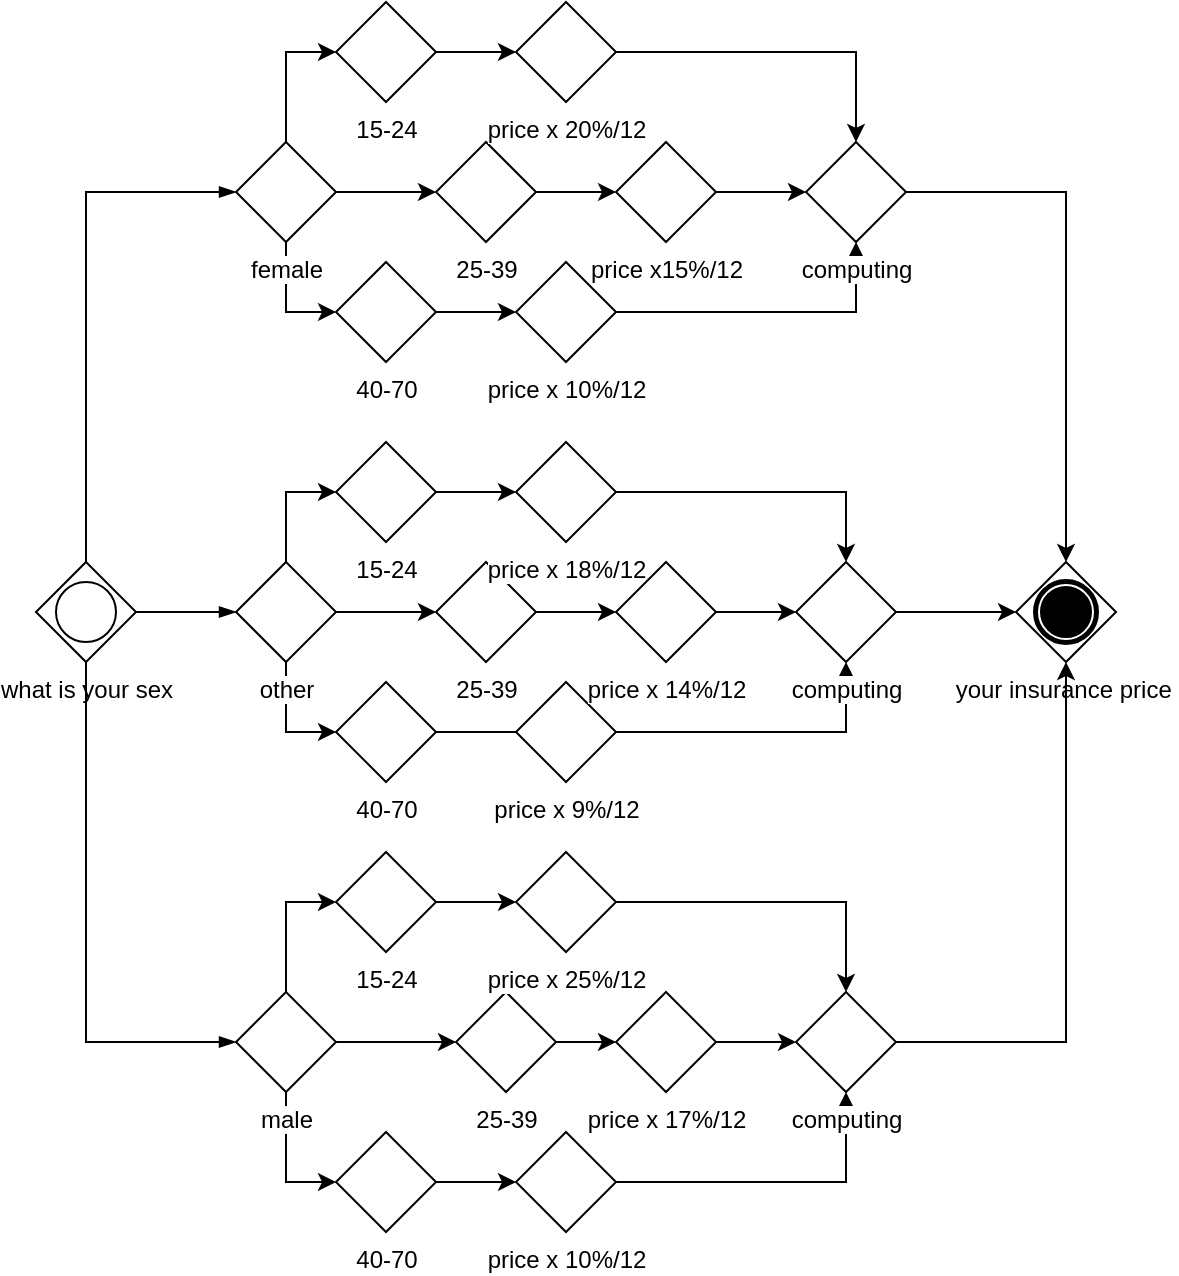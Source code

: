 <mxfile version="15.5.9" type="device"><diagram id="i9sPfCtORZi_TeZA3Imc" name="Page-1"><mxGraphModel dx="1662" dy="705" grid="1" gridSize="10" guides="1" tooltips="1" connect="1" arrows="1" fold="1" page="1" pageScale="1" pageWidth="850" pageHeight="1100" math="0" shadow="0"><root><mxCell id="0"/><mxCell id="1" parent="0"/><mxCell id="2OTNoVbHd0b2cgfcMUlX-40" style="edgeStyle=orthogonalEdgeStyle;rounded=0;orthogonalLoop=1;jettySize=auto;html=1;exitX=0.5;exitY=0;exitDx=0;exitDy=0;exitPerimeter=0;entryX=0;entryY=0.5;entryDx=0;entryDy=0;entryPerimeter=0;" parent="1" source="2OTNoVbHd0b2cgfcMUlX-1" target="2OTNoVbHd0b2cgfcMUlX-28" edge="1"><mxGeometry relative="1" as="geometry"/></mxCell><mxCell id="2OTNoVbHd0b2cgfcMUlX-41" style="edgeStyle=orthogonalEdgeStyle;rounded=0;orthogonalLoop=1;jettySize=auto;html=1;exitX=1;exitY=0.5;exitDx=0;exitDy=0;exitPerimeter=0;entryX=0;entryY=0.5;entryDx=0;entryDy=0;entryPerimeter=0;" parent="1" source="2OTNoVbHd0b2cgfcMUlX-1" target="2OTNoVbHd0b2cgfcMUlX-29" edge="1"><mxGeometry relative="1" as="geometry"/></mxCell><mxCell id="2OTNoVbHd0b2cgfcMUlX-42" style="edgeStyle=orthogonalEdgeStyle;rounded=0;orthogonalLoop=1;jettySize=auto;html=1;exitX=0.5;exitY=1;exitDx=0;exitDy=0;exitPerimeter=0;entryX=0;entryY=0.5;entryDx=0;entryDy=0;entryPerimeter=0;" parent="1" source="2OTNoVbHd0b2cgfcMUlX-1" target="2OTNoVbHd0b2cgfcMUlX-30" edge="1"><mxGeometry relative="1" as="geometry"/></mxCell><mxCell id="2OTNoVbHd0b2cgfcMUlX-1" value="other" style="points=[[0.25,0.25,0],[0.5,0,0],[0.75,0.25,0],[1,0.5,0],[0.75,0.75,0],[0.5,1,0],[0.25,0.75,0],[0,0.5,0]];shape=mxgraph.bpmn.gateway2;html=1;verticalLabelPosition=bottom;labelBackgroundColor=#ffffff;verticalAlign=top;align=center;perimeter=rhombusPerimeter;outlineConnect=0;outline=none;symbol=none;" parent="1" vertex="1"><mxGeometry x="140" y="310" width="50" height="50" as="geometry"/></mxCell><mxCell id="2OTNoVbHd0b2cgfcMUlX-2" value="what is your sex" style="points=[[0.25,0.25,0],[0.5,0,0],[0.75,0.25,0],[1,0.5,0],[0.75,0.75,0],[0.5,1,0],[0.25,0.75,0],[0,0.5,0]];shape=mxgraph.bpmn.gateway2;html=1;verticalLabelPosition=bottom;labelBackgroundColor=#ffffff;verticalAlign=top;align=center;perimeter=rhombusPerimeter;outlineConnect=0;outline=standard;symbol=general;" parent="1" vertex="1"><mxGeometry x="40" y="310" width="50" height="50" as="geometry"/></mxCell><mxCell id="2OTNoVbHd0b2cgfcMUlX-18" style="edgeStyle=orthogonalEdgeStyle;rounded=0;orthogonalLoop=1;jettySize=auto;html=1;exitX=0.5;exitY=0;exitDx=0;exitDy=0;exitPerimeter=0;entryX=0;entryY=0.5;entryDx=0;entryDy=0;entryPerimeter=0;" parent="1" source="2OTNoVbHd0b2cgfcMUlX-3" target="2OTNoVbHd0b2cgfcMUlX-17" edge="1"><mxGeometry relative="1" as="geometry"/></mxCell><mxCell id="2OTNoVbHd0b2cgfcMUlX-19" style="edgeStyle=orthogonalEdgeStyle;rounded=0;orthogonalLoop=1;jettySize=auto;html=1;exitX=1;exitY=0.5;exitDx=0;exitDy=0;exitPerimeter=0;entryX=0;entryY=0.5;entryDx=0;entryDy=0;entryPerimeter=0;" parent="1" source="2OTNoVbHd0b2cgfcMUlX-3" target="2OTNoVbHd0b2cgfcMUlX-8" edge="1"><mxGeometry relative="1" as="geometry"/></mxCell><mxCell id="2OTNoVbHd0b2cgfcMUlX-20" style="edgeStyle=orthogonalEdgeStyle;rounded=0;orthogonalLoop=1;jettySize=auto;html=1;exitX=0.5;exitY=1;exitDx=0;exitDy=0;exitPerimeter=0;entryX=0;entryY=0.5;entryDx=0;entryDy=0;entryPerimeter=0;" parent="1" source="2OTNoVbHd0b2cgfcMUlX-3" target="2OTNoVbHd0b2cgfcMUlX-16" edge="1"><mxGeometry relative="1" as="geometry"/></mxCell><mxCell id="2OTNoVbHd0b2cgfcMUlX-3" value="female" style="points=[[0.25,0.25,0],[0.5,0,0],[0.75,0.25,0],[1,0.5,0],[0.75,0.75,0],[0.5,1,0],[0.25,0.75,0],[0,0.5,0]];shape=mxgraph.bpmn.gateway2;html=1;verticalLabelPosition=bottom;labelBackgroundColor=#ffffff;verticalAlign=top;align=center;perimeter=rhombusPerimeter;outlineConnect=0;outline=none;symbol=none;" parent="1" vertex="1"><mxGeometry x="140" y="100" width="50" height="50" as="geometry"/></mxCell><mxCell id="2OTNoVbHd0b2cgfcMUlX-59" style="edgeStyle=orthogonalEdgeStyle;rounded=0;orthogonalLoop=1;jettySize=auto;html=1;exitX=0.5;exitY=0;exitDx=0;exitDy=0;exitPerimeter=0;entryX=0;entryY=0.5;entryDx=0;entryDy=0;entryPerimeter=0;" parent="1" source="2OTNoVbHd0b2cgfcMUlX-4" target="2OTNoVbHd0b2cgfcMUlX-31" edge="1"><mxGeometry relative="1" as="geometry"/></mxCell><mxCell id="2OTNoVbHd0b2cgfcMUlX-60" style="edgeStyle=orthogonalEdgeStyle;rounded=0;orthogonalLoop=1;jettySize=auto;html=1;exitX=0.5;exitY=1;exitDx=0;exitDy=0;exitPerimeter=0;entryX=0;entryY=0.5;entryDx=0;entryDy=0;entryPerimeter=0;" parent="1" source="2OTNoVbHd0b2cgfcMUlX-4" target="2OTNoVbHd0b2cgfcMUlX-33" edge="1"><mxGeometry relative="1" as="geometry"/></mxCell><mxCell id="2OTNoVbHd0b2cgfcMUlX-64" style="edgeStyle=orthogonalEdgeStyle;rounded=0;orthogonalLoop=1;jettySize=auto;html=1;exitX=1;exitY=0.5;exitDx=0;exitDy=0;exitPerimeter=0;entryX=0;entryY=0.5;entryDx=0;entryDy=0;entryPerimeter=0;" parent="1" source="2OTNoVbHd0b2cgfcMUlX-4" target="2OTNoVbHd0b2cgfcMUlX-32" edge="1"><mxGeometry relative="1" as="geometry"/></mxCell><mxCell id="2OTNoVbHd0b2cgfcMUlX-4" value="male" style="points=[[0.25,0.25,0],[0.5,0,0],[0.75,0.25,0],[1,0.5,0],[0.75,0.75,0],[0.5,1,0],[0.25,0.75,0],[0,0.5,0]];shape=mxgraph.bpmn.gateway2;html=1;verticalLabelPosition=bottom;labelBackgroundColor=#ffffff;verticalAlign=top;align=center;perimeter=rhombusPerimeter;outlineConnect=0;outline=none;symbol=none;" parent="1" vertex="1"><mxGeometry x="140" y="525" width="50" height="50" as="geometry"/></mxCell><mxCell id="2OTNoVbHd0b2cgfcMUlX-5" value="" style="edgeStyle=elbowEdgeStyle;fontSize=12;html=1;endArrow=blockThin;endFill=1;rounded=0;exitX=0.5;exitY=0;exitDx=0;exitDy=0;exitPerimeter=0;entryX=0;entryY=0.5;entryDx=0;entryDy=0;entryPerimeter=0;" parent="1" source="2OTNoVbHd0b2cgfcMUlX-2" target="2OTNoVbHd0b2cgfcMUlX-3" edge="1"><mxGeometry width="160" relative="1" as="geometry"><mxPoint x="50" y="200" as="sourcePoint"/><mxPoint x="500" y="300" as="targetPoint"/><Array as="points"><mxPoint x="65" y="300"/><mxPoint x="80" y="220"/></Array></mxGeometry></mxCell><mxCell id="2OTNoVbHd0b2cgfcMUlX-6" value="" style="edgeStyle=elbowEdgeStyle;fontSize=12;html=1;endArrow=blockThin;endFill=1;rounded=0;exitX=0.5;exitY=1;exitDx=0;exitDy=0;exitPerimeter=0;entryX=0;entryY=0.5;entryDx=0;entryDy=0;entryPerimeter=0;" parent="1" source="2OTNoVbHd0b2cgfcMUlX-2" target="2OTNoVbHd0b2cgfcMUlX-4" edge="1"><mxGeometry width="160" relative="1" as="geometry"><mxPoint x="80" y="360" as="sourcePoint"/><mxPoint x="240" y="360" as="targetPoint"/><Array as="points"><mxPoint x="65" y="470"/><mxPoint x="80" y="650"/><mxPoint x="80" y="350"/></Array></mxGeometry></mxCell><mxCell id="2OTNoVbHd0b2cgfcMUlX-7" value="" style="edgeStyle=elbowEdgeStyle;fontSize=12;html=1;endArrow=blockThin;endFill=1;rounded=0;entryX=0;entryY=0.5;entryDx=0;entryDy=0;entryPerimeter=0;exitX=1;exitY=0.5;exitDx=0;exitDy=0;exitPerimeter=0;" parent="1" source="2OTNoVbHd0b2cgfcMUlX-2" target="2OTNoVbHd0b2cgfcMUlX-1" edge="1"><mxGeometry width="160" relative="1" as="geometry"><mxPoint x="100" y="285" as="sourcePoint"/><mxPoint x="500" y="300" as="targetPoint"/></mxGeometry></mxCell><mxCell id="2OTNoVbHd0b2cgfcMUlX-25" style="edgeStyle=orthogonalEdgeStyle;rounded=0;orthogonalLoop=1;jettySize=auto;html=1;exitX=1;exitY=0.5;exitDx=0;exitDy=0;exitPerimeter=0;" parent="1" source="2OTNoVbHd0b2cgfcMUlX-8" target="2OTNoVbHd0b2cgfcMUlX-21" edge="1"><mxGeometry relative="1" as="geometry"/></mxCell><mxCell id="2OTNoVbHd0b2cgfcMUlX-8" value="25-39" style="points=[[0.25,0.25,0],[0.5,0,0],[0.75,0.25,0],[1,0.5,0],[0.75,0.75,0],[0.5,1,0],[0.25,0.75,0],[0,0.5,0]];shape=mxgraph.bpmn.gateway2;html=1;verticalLabelPosition=bottom;labelBackgroundColor=#ffffff;verticalAlign=top;align=center;perimeter=rhombusPerimeter;outlineConnect=0;outline=none;symbol=none;" parent="1" vertex="1"><mxGeometry x="240" y="100" width="50" height="50" as="geometry"/></mxCell><mxCell id="2OTNoVbHd0b2cgfcMUlX-38" style="edgeStyle=orthogonalEdgeStyle;rounded=0;orthogonalLoop=1;jettySize=auto;html=1;exitX=1;exitY=0.5;exitDx=0;exitDy=0;exitPerimeter=0;entryX=0.5;entryY=0;entryDx=0;entryDy=0;entryPerimeter=0;" parent="1" source="2OTNoVbHd0b2cgfcMUlX-9" target="2OTNoVbHd0b2cgfcMUlX-35" edge="1"><mxGeometry relative="1" as="geometry"/></mxCell><mxCell id="2OTNoVbHd0b2cgfcMUlX-9" value="price x 20%/12" style="points=[[0.25,0.25,0],[0.5,0,0],[0.75,0.25,0],[1,0.5,0],[0.75,0.75,0],[0.5,1,0],[0.25,0.75,0],[0,0.5,0]];shape=mxgraph.bpmn.gateway2;html=1;verticalLabelPosition=bottom;labelBackgroundColor=#ffffff;verticalAlign=top;align=center;perimeter=rhombusPerimeter;outlineConnect=0;outline=none;symbol=none;" parent="1" vertex="1"><mxGeometry x="280" y="30" width="50" height="50" as="geometry"/></mxCell><mxCell id="2OTNoVbHd0b2cgfcMUlX-26" style="edgeStyle=orthogonalEdgeStyle;rounded=0;orthogonalLoop=1;jettySize=auto;html=1;exitX=1;exitY=0.5;exitDx=0;exitDy=0;exitPerimeter=0;" parent="1" source="2OTNoVbHd0b2cgfcMUlX-16" target="2OTNoVbHd0b2cgfcMUlX-22" edge="1"><mxGeometry relative="1" as="geometry"/></mxCell><mxCell id="2OTNoVbHd0b2cgfcMUlX-16" value="40-70" style="points=[[0.25,0.25,0],[0.5,0,0],[0.75,0.25,0],[1,0.5,0],[0.75,0.75,0],[0.5,1,0],[0.25,0.75,0],[0,0.5,0]];shape=mxgraph.bpmn.gateway2;html=1;verticalLabelPosition=bottom;labelBackgroundColor=#ffffff;verticalAlign=top;align=center;perimeter=rhombusPerimeter;outlineConnect=0;outline=none;symbol=none;" parent="1" vertex="1"><mxGeometry x="190" y="160" width="50" height="50" as="geometry"/></mxCell><mxCell id="2OTNoVbHd0b2cgfcMUlX-24" style="edgeStyle=orthogonalEdgeStyle;rounded=0;orthogonalLoop=1;jettySize=auto;html=1;exitX=1;exitY=0.5;exitDx=0;exitDy=0;exitPerimeter=0;" parent="1" source="2OTNoVbHd0b2cgfcMUlX-17" target="2OTNoVbHd0b2cgfcMUlX-9" edge="1"><mxGeometry relative="1" as="geometry"/></mxCell><mxCell id="2OTNoVbHd0b2cgfcMUlX-17" value="15-24" style="points=[[0.25,0.25,0],[0.5,0,0],[0.75,0.25,0],[1,0.5,0],[0.75,0.75,0],[0.5,1,0],[0.25,0.75,0],[0,0.5,0]];shape=mxgraph.bpmn.gateway2;html=1;verticalLabelPosition=bottom;labelBackgroundColor=#ffffff;verticalAlign=top;align=center;perimeter=rhombusPerimeter;outlineConnect=0;outline=none;symbol=none;" parent="1" vertex="1"><mxGeometry x="190" y="30" width="50" height="50" as="geometry"/></mxCell><mxCell id="2OTNoVbHd0b2cgfcMUlX-36" style="edgeStyle=orthogonalEdgeStyle;rounded=0;orthogonalLoop=1;jettySize=auto;html=1;exitX=1;exitY=0.5;exitDx=0;exitDy=0;exitPerimeter=0;entryX=0;entryY=0.5;entryDx=0;entryDy=0;entryPerimeter=0;" parent="1" source="2OTNoVbHd0b2cgfcMUlX-21" target="2OTNoVbHd0b2cgfcMUlX-35" edge="1"><mxGeometry relative="1" as="geometry"/></mxCell><mxCell id="2OTNoVbHd0b2cgfcMUlX-21" value="price x15%/12" style="points=[[0.25,0.25,0],[0.5,0,0],[0.75,0.25,0],[1,0.5,0],[0.75,0.75,0],[0.5,1,0],[0.25,0.75,0],[0,0.5,0]];shape=mxgraph.bpmn.gateway2;html=1;verticalLabelPosition=bottom;labelBackgroundColor=#ffffff;verticalAlign=top;align=center;perimeter=rhombusPerimeter;outlineConnect=0;outline=none;symbol=none;" parent="1" vertex="1"><mxGeometry x="330" y="100" width="50" height="50" as="geometry"/></mxCell><mxCell id="2OTNoVbHd0b2cgfcMUlX-39" style="edgeStyle=orthogonalEdgeStyle;rounded=0;orthogonalLoop=1;jettySize=auto;html=1;exitX=1;exitY=0.5;exitDx=0;exitDy=0;exitPerimeter=0;entryX=0.5;entryY=1;entryDx=0;entryDy=0;entryPerimeter=0;" parent="1" source="2OTNoVbHd0b2cgfcMUlX-22" target="2OTNoVbHd0b2cgfcMUlX-35" edge="1"><mxGeometry relative="1" as="geometry"/></mxCell><mxCell id="2OTNoVbHd0b2cgfcMUlX-22" value="price x 10%/12" style="points=[[0.25,0.25,0],[0.5,0,0],[0.75,0.25,0],[1,0.5,0],[0.75,0.75,0],[0.5,1,0],[0.25,0.75,0],[0,0.5,0]];shape=mxgraph.bpmn.gateway2;html=1;verticalLabelPosition=bottom;labelBackgroundColor=#ffffff;verticalAlign=top;align=center;perimeter=rhombusPerimeter;outlineConnect=0;outline=none;symbol=none;" parent="1" vertex="1"><mxGeometry x="280" y="160" width="50" height="50" as="geometry"/></mxCell><mxCell id="2OTNoVbHd0b2cgfcMUlX-49" style="edgeStyle=orthogonalEdgeStyle;rounded=0;orthogonalLoop=1;jettySize=auto;html=1;exitX=1;exitY=0.5;exitDx=0;exitDy=0;exitPerimeter=0;entryX=0;entryY=0.5;entryDx=0;entryDy=0;entryPerimeter=0;" parent="1" source="2OTNoVbHd0b2cgfcMUlX-28" target="2OTNoVbHd0b2cgfcMUlX-44" edge="1"><mxGeometry relative="1" as="geometry"><mxPoint x="270" y="274.941" as="targetPoint"/></mxGeometry></mxCell><mxCell id="2OTNoVbHd0b2cgfcMUlX-28" value="15-24" style="points=[[0.25,0.25,0],[0.5,0,0],[0.75,0.25,0],[1,0.5,0],[0.75,0.75,0],[0.5,1,0],[0.25,0.75,0],[0,0.5,0]];shape=mxgraph.bpmn.gateway2;html=1;verticalLabelPosition=bottom;labelBackgroundColor=#ffffff;verticalAlign=top;align=center;perimeter=rhombusPerimeter;outlineConnect=0;outline=none;symbol=none;" parent="1" vertex="1"><mxGeometry x="190" y="250" width="50" height="50" as="geometry"/></mxCell><mxCell id="2OTNoVbHd0b2cgfcMUlX-55" value="" style="edgeStyle=orthogonalEdgeStyle;rounded=0;orthogonalLoop=1;jettySize=auto;html=1;" parent="1" source="2OTNoVbHd0b2cgfcMUlX-29" target="2OTNoVbHd0b2cgfcMUlX-46" edge="1"><mxGeometry relative="1" as="geometry"/></mxCell><mxCell id="2OTNoVbHd0b2cgfcMUlX-29" value="25-39" style="points=[[0.25,0.25,0],[0.5,0,0],[0.75,0.25,0],[1,0.5,0],[0.75,0.75,0],[0.5,1,0],[0.25,0.75,0],[0,0.5,0]];shape=mxgraph.bpmn.gateway2;html=1;verticalLabelPosition=bottom;labelBackgroundColor=#ffffff;verticalAlign=top;align=center;perimeter=rhombusPerimeter;outlineConnect=0;outline=none;symbol=none;" parent="1" vertex="1"><mxGeometry x="240" y="310" width="50" height="50" as="geometry"/></mxCell><mxCell id="2OTNoVbHd0b2cgfcMUlX-52" value="" style="edgeStyle=orthogonalEdgeStyle;rounded=0;orthogonalLoop=1;jettySize=auto;html=1;entryX=0.5;entryY=1;entryDx=0;entryDy=0;entryPerimeter=0;" parent="1" source="2OTNoVbHd0b2cgfcMUlX-30" target="2OTNoVbHd0b2cgfcMUlX-47" edge="1"><mxGeometry relative="1" as="geometry"/></mxCell><mxCell id="2OTNoVbHd0b2cgfcMUlX-30" value="40-70" style="points=[[0.25,0.25,0],[0.5,0,0],[0.75,0.25,0],[1,0.5,0],[0.75,0.75,0],[0.5,1,0],[0.25,0.75,0],[0,0.5,0]];shape=mxgraph.bpmn.gateway2;html=1;verticalLabelPosition=bottom;labelBackgroundColor=#ffffff;verticalAlign=top;align=center;perimeter=rhombusPerimeter;outlineConnect=0;outline=none;symbol=none;" parent="1" vertex="1"><mxGeometry x="190" y="370" width="50" height="50" as="geometry"/></mxCell><mxCell id="2OTNoVbHd0b2cgfcMUlX-73" value="" style="edgeStyle=orthogonalEdgeStyle;rounded=0;orthogonalLoop=1;jettySize=auto;html=1;" parent="1" source="2OTNoVbHd0b2cgfcMUlX-31" target="2OTNoVbHd0b2cgfcMUlX-66" edge="1"><mxGeometry relative="1" as="geometry"/></mxCell><mxCell id="2OTNoVbHd0b2cgfcMUlX-31" value="15-24" style="points=[[0.25,0.25,0],[0.5,0,0],[0.75,0.25,0],[1,0.5,0],[0.75,0.75,0],[0.5,1,0],[0.25,0.75,0],[0,0.5,0]];shape=mxgraph.bpmn.gateway2;html=1;verticalLabelPosition=bottom;labelBackgroundColor=#ffffff;verticalAlign=top;align=center;perimeter=rhombusPerimeter;outlineConnect=0;outline=none;symbol=none;" parent="1" vertex="1"><mxGeometry x="190" y="455" width="50" height="50" as="geometry"/></mxCell><mxCell id="2OTNoVbHd0b2cgfcMUlX-75" value="" style="edgeStyle=orthogonalEdgeStyle;rounded=0;orthogonalLoop=1;jettySize=auto;html=1;" parent="1" source="2OTNoVbHd0b2cgfcMUlX-32" target="2OTNoVbHd0b2cgfcMUlX-67" edge="1"><mxGeometry relative="1" as="geometry"/></mxCell><mxCell id="2OTNoVbHd0b2cgfcMUlX-32" value="25-39" style="points=[[0.25,0.25,0],[0.5,0,0],[0.75,0.25,0],[1,0.5,0],[0.75,0.75,0],[0.5,1,0],[0.25,0.75,0],[0,0.5,0]];shape=mxgraph.bpmn.gateway2;html=1;verticalLabelPosition=bottom;labelBackgroundColor=#ffffff;verticalAlign=top;align=center;perimeter=rhombusPerimeter;outlineConnect=0;outline=none;symbol=none;" parent="1" vertex="1"><mxGeometry x="250" y="525" width="50" height="50" as="geometry"/></mxCell><mxCell id="2OTNoVbHd0b2cgfcMUlX-74" value="" style="edgeStyle=orthogonalEdgeStyle;rounded=0;orthogonalLoop=1;jettySize=auto;html=1;" parent="1" source="2OTNoVbHd0b2cgfcMUlX-33" target="2OTNoVbHd0b2cgfcMUlX-65" edge="1"><mxGeometry relative="1" as="geometry"/></mxCell><mxCell id="2OTNoVbHd0b2cgfcMUlX-33" value="40-70" style="points=[[0.25,0.25,0],[0.5,0,0],[0.75,0.25,0],[1,0.5,0],[0.75,0.75,0],[0.5,1,0],[0.25,0.75,0],[0,0.5,0]];shape=mxgraph.bpmn.gateway2;html=1;verticalLabelPosition=bottom;labelBackgroundColor=#ffffff;verticalAlign=top;align=center;perimeter=rhombusPerimeter;outlineConnect=0;outline=none;symbol=none;" parent="1" vertex="1"><mxGeometry x="190" y="595" width="50" height="50" as="geometry"/></mxCell><mxCell id="2OTNoVbHd0b2cgfcMUlX-37" style="edgeStyle=orthogonalEdgeStyle;rounded=0;orthogonalLoop=1;jettySize=auto;html=1;exitX=1;exitY=0.5;exitDx=0;exitDy=0;exitPerimeter=0;entryX=0.5;entryY=0;entryDx=0;entryDy=0;entryPerimeter=0;" parent="1" source="2OTNoVbHd0b2cgfcMUlX-35" target="2OTNoVbHd0b2cgfcMUlX-48" edge="1"><mxGeometry relative="1" as="geometry"><mxPoint x="640" y="245" as="targetPoint"/></mxGeometry></mxCell><mxCell id="2OTNoVbHd0b2cgfcMUlX-35" value="computing" style="points=[[0.25,0.25,0],[0.5,0,0],[0.75,0.25,0],[1,0.5,0],[0.75,0.75,0],[0.5,1,0],[0.25,0.75,0],[0,0.5,0]];shape=mxgraph.bpmn.gateway2;html=1;verticalLabelPosition=bottom;labelBackgroundColor=#ffffff;verticalAlign=top;align=center;perimeter=rhombusPerimeter;outlineConnect=0;outline=none;symbol=none;" parent="1" vertex="1"><mxGeometry x="425" y="100" width="50" height="50" as="geometry"/></mxCell><mxCell id="2OTNoVbHd0b2cgfcMUlX-53" value="" style="edgeStyle=orthogonalEdgeStyle;rounded=0;orthogonalLoop=1;jettySize=auto;html=1;" parent="1" source="2OTNoVbHd0b2cgfcMUlX-44" target="2OTNoVbHd0b2cgfcMUlX-47" edge="1"><mxGeometry relative="1" as="geometry"/></mxCell><mxCell id="2OTNoVbHd0b2cgfcMUlX-44" value="price x 18%/12" style="points=[[0.25,0.25,0],[0.5,0,0],[0.75,0.25,0],[1,0.5,0],[0.75,0.75,0],[0.5,1,0],[0.25,0.75,0],[0,0.5,0]];shape=mxgraph.bpmn.gateway2;html=1;verticalLabelPosition=bottom;labelBackgroundColor=#ffffff;verticalAlign=top;align=center;perimeter=rhombusPerimeter;outlineConnect=0;outline=none;symbol=none;" parent="1" vertex="1"><mxGeometry x="280" y="250" width="50" height="50" as="geometry"/></mxCell><mxCell id="2OTNoVbHd0b2cgfcMUlX-45" value="price x 9%/12" style="points=[[0.25,0.25,0],[0.5,0,0],[0.75,0.25,0],[1,0.5,0],[0.75,0.75,0],[0.5,1,0],[0.25,0.75,0],[0,0.5,0]];shape=mxgraph.bpmn.gateway2;html=1;verticalLabelPosition=bottom;labelBackgroundColor=#ffffff;verticalAlign=top;align=center;perimeter=rhombusPerimeter;outlineConnect=0;outline=none;symbol=none;" parent="1" vertex="1"><mxGeometry x="280" y="370" width="50" height="50" as="geometry"/></mxCell><mxCell id="2OTNoVbHd0b2cgfcMUlX-56" value="" style="edgeStyle=orthogonalEdgeStyle;rounded=0;orthogonalLoop=1;jettySize=auto;html=1;" parent="1" source="2OTNoVbHd0b2cgfcMUlX-46" target="2OTNoVbHd0b2cgfcMUlX-47" edge="1"><mxGeometry relative="1" as="geometry"/></mxCell><mxCell id="2OTNoVbHd0b2cgfcMUlX-46" value="price x 14%/12" style="points=[[0.25,0.25,0],[0.5,0,0],[0.75,0.25,0],[1,0.5,0],[0.75,0.75,0],[0.5,1,0],[0.25,0.75,0],[0,0.5,0]];shape=mxgraph.bpmn.gateway2;html=1;verticalLabelPosition=bottom;labelBackgroundColor=#ffffff;verticalAlign=top;align=center;perimeter=rhombusPerimeter;outlineConnect=0;outline=none;symbol=none;" parent="1" vertex="1"><mxGeometry x="330" y="310" width="50" height="50" as="geometry"/></mxCell><mxCell id="2OTNoVbHd0b2cgfcMUlX-57" value="" style="edgeStyle=orthogonalEdgeStyle;rounded=0;orthogonalLoop=1;jettySize=auto;html=1;" parent="1" source="2OTNoVbHd0b2cgfcMUlX-47" target="2OTNoVbHd0b2cgfcMUlX-48" edge="1"><mxGeometry relative="1" as="geometry"/></mxCell><mxCell id="2OTNoVbHd0b2cgfcMUlX-47" value="computing" style="points=[[0.25,0.25,0],[0.5,0,0],[0.75,0.25,0],[1,0.5,0],[0.75,0.75,0],[0.5,1,0],[0.25,0.75,0],[0,0.5,0]];shape=mxgraph.bpmn.gateway2;html=1;verticalLabelPosition=bottom;labelBackgroundColor=#ffffff;verticalAlign=top;align=center;perimeter=rhombusPerimeter;outlineConnect=0;outline=none;symbol=none;" parent="1" vertex="1"><mxGeometry x="420" y="310" width="50" height="50" as="geometry"/></mxCell><mxCell id="2OTNoVbHd0b2cgfcMUlX-48" value="your insurance price&amp;nbsp;" style="points=[[0.25,0.25,0],[0.5,0,0],[0.75,0.25,0],[1,0.5,0],[0.75,0.75,0],[0.5,1,0],[0.25,0.75,0],[0,0.5,0]];shape=mxgraph.bpmn.gateway2;html=1;verticalLabelPosition=bottom;labelBackgroundColor=#ffffff;verticalAlign=top;align=center;perimeter=rhombusPerimeter;outlineConnect=0;outline=end;symbol=terminate;" parent="1" vertex="1"><mxGeometry x="530" y="310" width="50" height="50" as="geometry"/></mxCell><mxCell id="2OTNoVbHd0b2cgfcMUlX-77" style="edgeStyle=orthogonalEdgeStyle;rounded=0;orthogonalLoop=1;jettySize=auto;html=1;" parent="1" source="2OTNoVbHd0b2cgfcMUlX-65" target="2OTNoVbHd0b2cgfcMUlX-68" edge="1"><mxGeometry relative="1" as="geometry"/></mxCell><mxCell id="2OTNoVbHd0b2cgfcMUlX-65" value="price x 10%/12" style="points=[[0.25,0.25,0],[0.5,0,0],[0.75,0.25,0],[1,0.5,0],[0.75,0.75,0],[0.5,1,0],[0.25,0.75,0],[0,0.5,0]];shape=mxgraph.bpmn.gateway2;html=1;verticalLabelPosition=bottom;labelBackgroundColor=#ffffff;verticalAlign=top;align=center;perimeter=rhombusPerimeter;outlineConnect=0;outline=none;symbol=none;" parent="1" vertex="1"><mxGeometry x="280" y="595" width="50" height="50" as="geometry"/></mxCell><mxCell id="2OTNoVbHd0b2cgfcMUlX-76" style="edgeStyle=orthogonalEdgeStyle;rounded=0;orthogonalLoop=1;jettySize=auto;html=1;exitX=1;exitY=0.5;exitDx=0;exitDy=0;exitPerimeter=0;" parent="1" source="2OTNoVbHd0b2cgfcMUlX-66" target="2OTNoVbHd0b2cgfcMUlX-68" edge="1"><mxGeometry relative="1" as="geometry"/></mxCell><mxCell id="2OTNoVbHd0b2cgfcMUlX-66" value="price x 25%/12" style="points=[[0.25,0.25,0],[0.5,0,0],[0.75,0.25,0],[1,0.5,0],[0.75,0.75,0],[0.5,1,0],[0.25,0.75,0],[0,0.5,0]];shape=mxgraph.bpmn.gateway2;html=1;verticalLabelPosition=bottom;labelBackgroundColor=#ffffff;verticalAlign=top;align=center;perimeter=rhombusPerimeter;outlineConnect=0;outline=none;symbol=none;" parent="1" vertex="1"><mxGeometry x="280" y="455" width="50" height="50" as="geometry"/></mxCell><mxCell id="2OTNoVbHd0b2cgfcMUlX-69" value="" style="edgeStyle=orthogonalEdgeStyle;rounded=0;orthogonalLoop=1;jettySize=auto;html=1;" parent="1" source="2OTNoVbHd0b2cgfcMUlX-67" target="2OTNoVbHd0b2cgfcMUlX-68" edge="1"><mxGeometry relative="1" as="geometry"/></mxCell><mxCell id="2OTNoVbHd0b2cgfcMUlX-67" value="price x 17%/12" style="points=[[0.25,0.25,0],[0.5,0,0],[0.75,0.25,0],[1,0.5,0],[0.75,0.75,0],[0.5,1,0],[0.25,0.75,0],[0,0.5,0]];shape=mxgraph.bpmn.gateway2;html=1;verticalLabelPosition=bottom;labelBackgroundColor=#ffffff;verticalAlign=top;align=center;perimeter=rhombusPerimeter;outlineConnect=0;outline=none;symbol=none;" parent="1" vertex="1"><mxGeometry x="330" y="525" width="50" height="50" as="geometry"/></mxCell><mxCell id="2OTNoVbHd0b2cgfcMUlX-72" value="" style="edgeStyle=orthogonalEdgeStyle;rounded=0;orthogonalLoop=1;jettySize=auto;html=1;" parent="1" source="2OTNoVbHd0b2cgfcMUlX-68" target="2OTNoVbHd0b2cgfcMUlX-48" edge="1"><mxGeometry relative="1" as="geometry"><mxPoint x="530" y="625" as="targetPoint"/></mxGeometry></mxCell><mxCell id="2OTNoVbHd0b2cgfcMUlX-68" value="computing" style="points=[[0.25,0.25,0],[0.5,0,0],[0.75,0.25,0],[1,0.5,0],[0.75,0.75,0],[0.5,1,0],[0.25,0.75,0],[0,0.5,0]];shape=mxgraph.bpmn.gateway2;html=1;verticalLabelPosition=bottom;labelBackgroundColor=#ffffff;verticalAlign=top;align=center;perimeter=rhombusPerimeter;outlineConnect=0;outline=none;symbol=none;" parent="1" vertex="1"><mxGeometry x="420" y="525" width="50" height="50" as="geometry"/></mxCell></root></mxGraphModel></diagram></mxfile>
